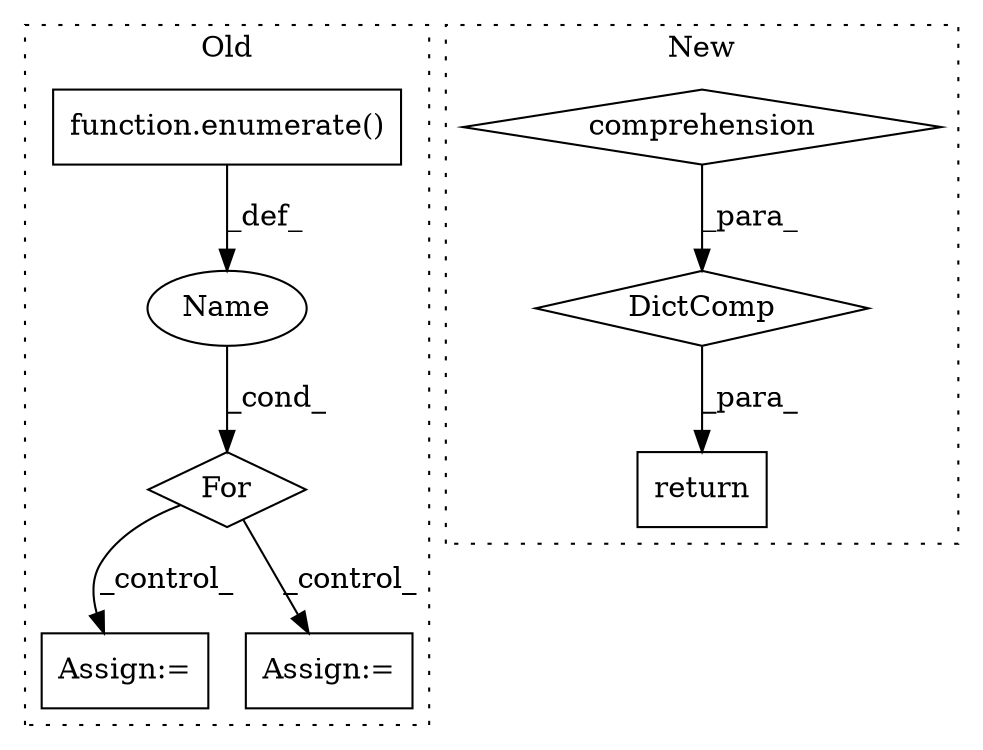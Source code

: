 digraph G {
subgraph cluster0 {
1 [label="function.enumerate()" a="75" s="37141,37165" l="10,1" shape="box"];
4 [label="For" a="107" s="37117,37166" l="4,10" shape="diamond"];
6 [label="Assign:=" a="68" s="37186" l="3" shape="box"];
7 [label="Name" a="87" s="37124" l="13" shape="ellipse"];
8 [label="Assign:=" a="68" s="38371" l="3" shape="box"];
label = "Old";
style="dotted";
}
subgraph cluster1 {
2 [label="DictComp" a="84" s="36819" l="308" shape="diamond"];
3 [label="comprehension" a="45" s="36663" l="3" shape="diamond"];
5 [label="return" a="93" s="36812" l="7" shape="box"];
label = "New";
style="dotted";
}
1 -> 7 [label="_def_"];
2 -> 5 [label="_para_"];
3 -> 2 [label="_para_"];
4 -> 6 [label="_control_"];
4 -> 8 [label="_control_"];
7 -> 4 [label="_cond_"];
}